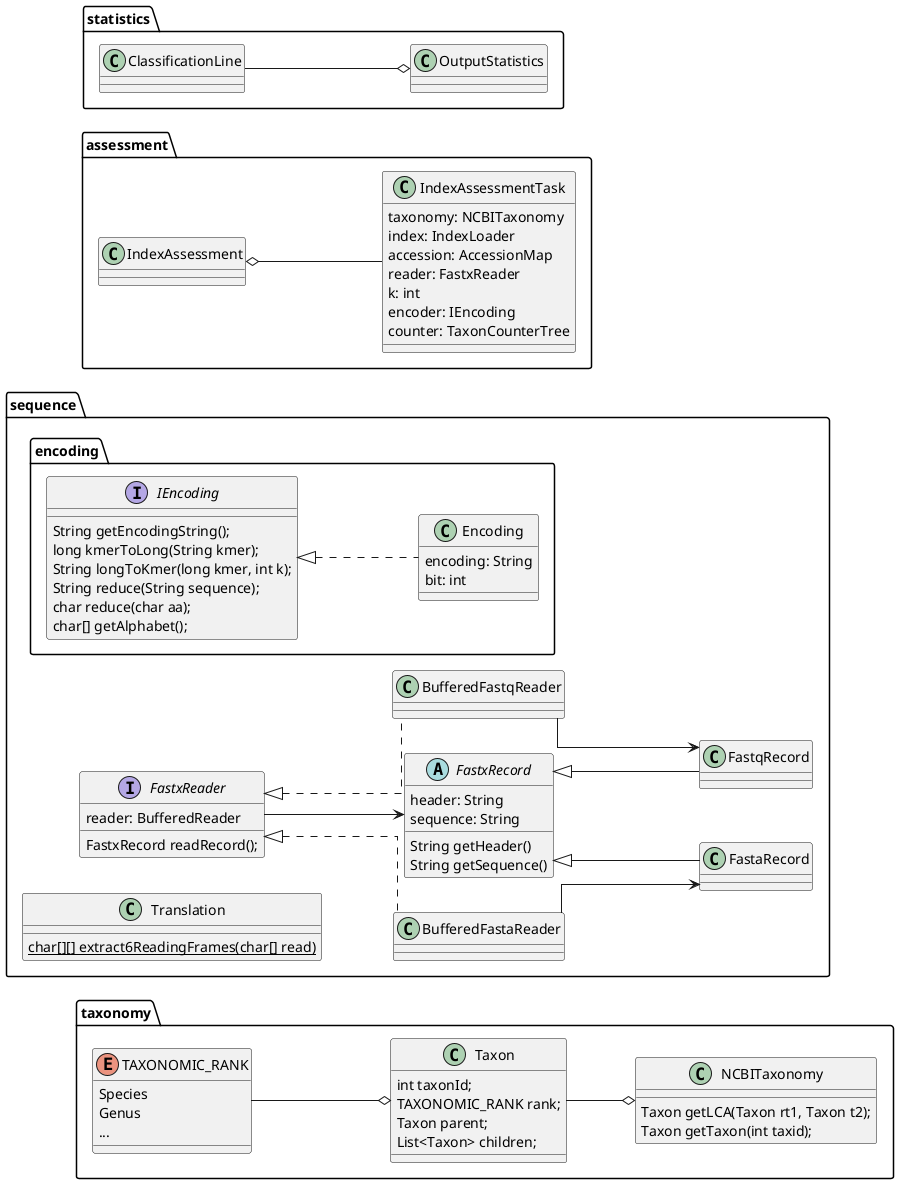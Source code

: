 @startuml
left to right direction
skinparam linetype ortho

package taxonomy {
    class Taxon {
        int taxonId;
        TAXONOMIC_RANK rank;
        Taxon parent;
        List<Taxon> children;
    }

    class NCBITaxonomy {
        Taxon getLCA(Taxon rt1, Taxon t2);
        Taxon getTaxon(int taxid);
    }

    enum TAXONOMIC_RANK {
        Species
        Genus
        ...
    }
}

package sequence {
    package encoding {
        interface IEncoding {
            String getEncodingString();
            long kmerToLong(String kmer);
            String longToKmer(long kmer, int k);
            String reduce(String sequence);
            char reduce(char aa);
            char[] getAlphabet();
        }

        class Encoding implements IEncoding {
            encoding: String
            bit: int
        }
    }

    interface FastxReader {
        reader: BufferedReader
        FastxRecord readRecord();
    }

    abstract class FastxRecord {
        header: String
        sequence: String

        String getHeader()
        String getSequence()
    }

    class Translation {
        {static} char[][] extract6ReadingFrames(char[] read)
    }

    class FastaRecord extends FastxRecord
    class FastqRecord extends FastxRecord

    class BufferedFastaReader implements FastxReader
    class BufferedFastqReader implements FastxReader
}


package assessment {
    class IndexAssessment
    class IndexAssessmentTask {
        taxonomy: NCBITaxonomy
        index: IndexLoader
        accession: AccessionMap
        reader: FastxReader
        k: int
        encoder: IEncoding
        counter: TaxonCounterTree
    }

    IndexAssessment o-- IndexAssessmentTask
}

package statistics {
    class OutputStatistics
    class ClassificationLine
}

FastxReader --> FastxRecord
ClassificationLine --o OutputStatistics
BufferedFastaReader --> FastaRecord
BufferedFastqReader --> FastqRecord
Taxon --o NCBITaxonomy
TAXONOMIC_RANK --o Taxon

@enduml